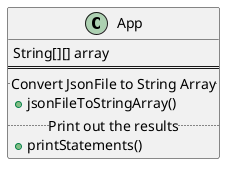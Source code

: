 @startuml
Class App
{
String[][] array
==
.. Convert JsonFile to String Array ..
+ jsonFileToStringArray()
.. Print out the results ..
+ printStatements()
}

@enduml